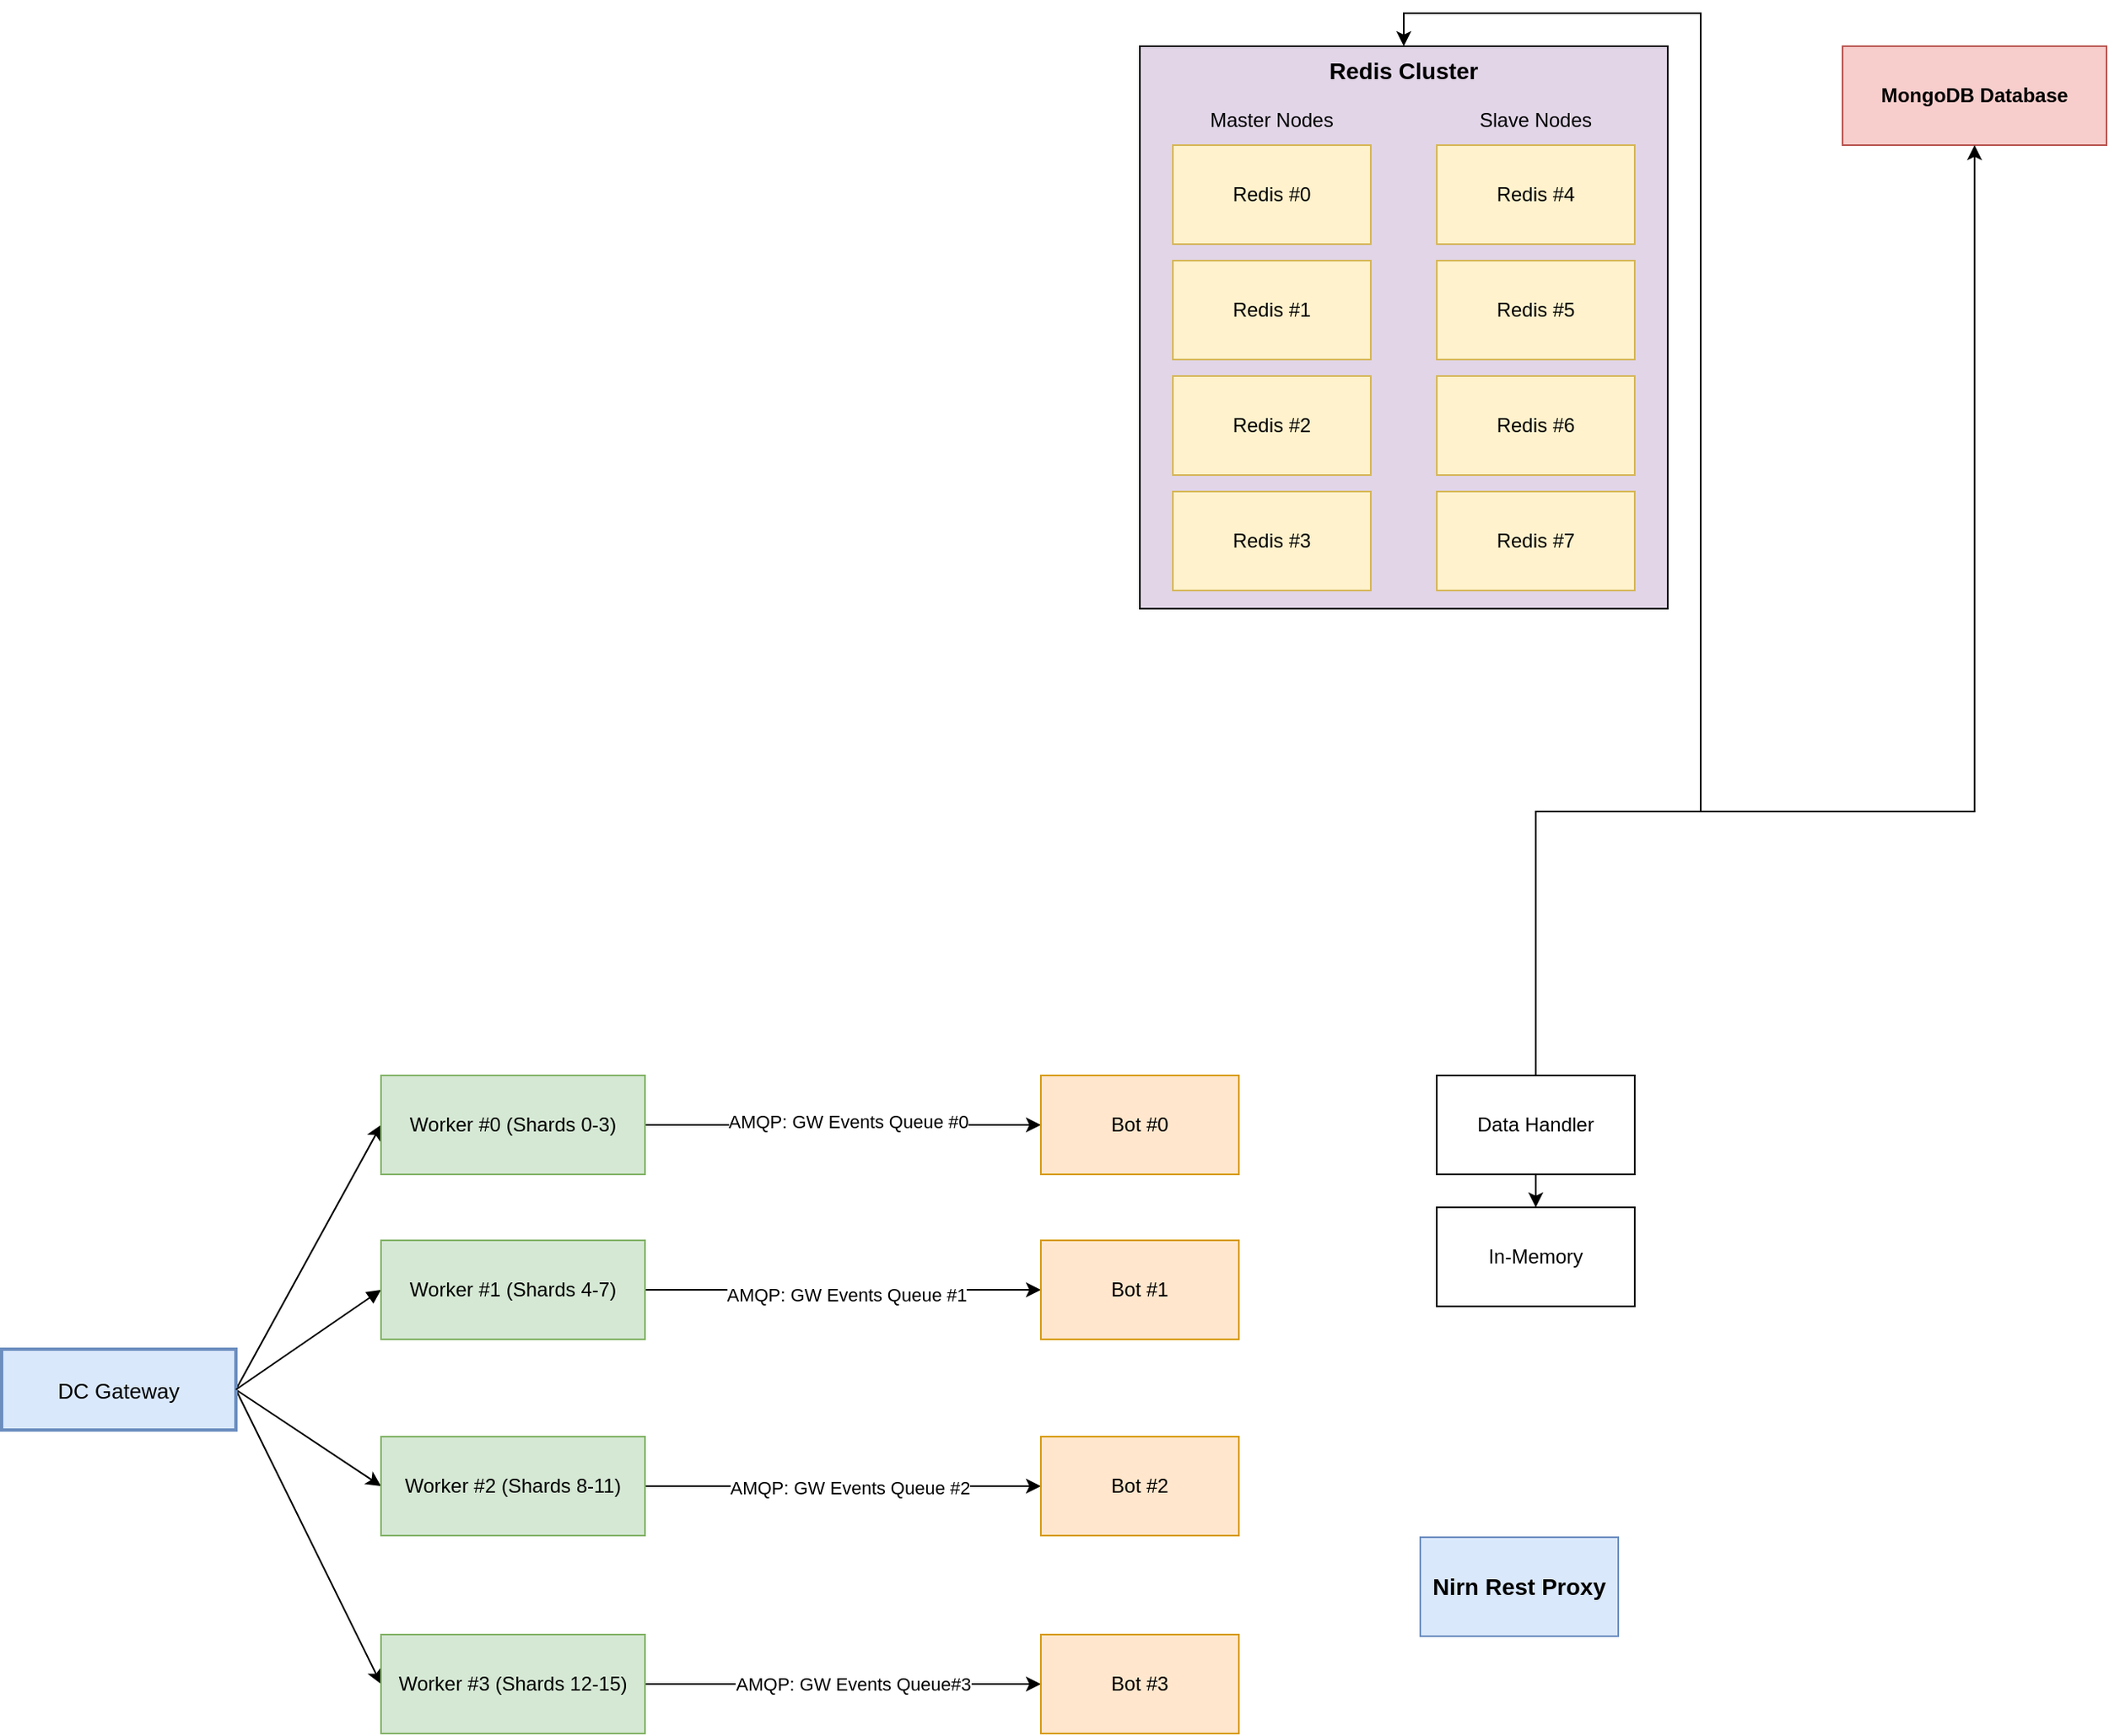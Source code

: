 <mxfile version="24.7.16">
  <diagram name="Seite-1" id="dqsLzKi4FgeO7Q9_Gg5U">
    <mxGraphModel dx="2253" dy="1950" grid="1" gridSize="10" guides="1" tooltips="1" connect="1" arrows="1" fold="1" page="1" pageScale="1" pageWidth="827" pageHeight="1169" math="0" shadow="0">
      <root>
        <mxCell id="0" />
        <mxCell id="1" parent="0" />
        <mxCell id="J-38YoUWlMMychKlFMu8-59" style="rounded=0;orthogonalLoop=1;jettySize=auto;html=1;strokeColor=default;entryX=0;entryY=0.5;entryDx=0;entryDy=0;exitX=1;exitY=0.5;exitDx=0;exitDy=0;" edge="1" parent="1" source="2" target="J-38YoUWlMMychKlFMu8-57">
          <mxGeometry relative="1" as="geometry" />
        </mxCell>
        <mxCell id="J-38YoUWlMMychKlFMu8-64" style="rounded=0;orthogonalLoop=1;jettySize=auto;html=1;entryX=0;entryY=0.5;entryDx=0;entryDy=0;exitX=1;exitY=0.5;exitDx=0;exitDy=0;" edge="1" parent="1" source="2" target="J-38YoUWlMMychKlFMu8-61">
          <mxGeometry relative="1" as="geometry" />
        </mxCell>
        <mxCell id="J-38YoUWlMMychKlFMu8-65" style="rounded=0;orthogonalLoop=1;jettySize=auto;html=1;entryX=0;entryY=0.5;entryDx=0;entryDy=0;exitX=1;exitY=0.5;exitDx=0;exitDy=0;" edge="1" parent="1" source="2" target="J-38YoUWlMMychKlFMu8-62">
          <mxGeometry relative="1" as="geometry" />
        </mxCell>
        <mxCell id="2" value="DC Gateway" style="whiteSpace=wrap;strokeWidth=2;labelBackgroundColor=none;labelBorderColor=none;horizontal=1;fontSize=13;fillColor=#dae8fc;strokeColor=#6c8ebf;" parent="1" vertex="1">
          <mxGeometry x="-390" y="206" width="142" height="49" as="geometry" />
        </mxCell>
        <mxCell id="J-38YoUWlMMychKlFMu8-72" style="edgeStyle=orthogonalEdgeStyle;rounded=0;orthogonalLoop=1;jettySize=auto;html=1;entryX=0;entryY=0.5;entryDx=0;entryDy=0;" edge="1" parent="1" source="J-38YoUWlMMychKlFMu8-57" target="J-38YoUWlMMychKlFMu8-68">
          <mxGeometry relative="1" as="geometry" />
        </mxCell>
        <mxCell id="J-38YoUWlMMychKlFMu8-81" value="AMQP: GW Events Queue #0" style="edgeLabel;html=1;align=center;verticalAlign=middle;resizable=0;points=[];" vertex="1" connectable="0" parent="J-38YoUWlMMychKlFMu8-72">
          <mxGeometry x="0.024" y="2" relative="1" as="geometry">
            <mxPoint as="offset" />
          </mxGeometry>
        </mxCell>
        <mxCell id="J-38YoUWlMMychKlFMu8-57" value="Worker #0 (Shards 0-3)" style="rounded=0;whiteSpace=wrap;html=1;fillColor=#d5e8d4;strokeColor=#82b366;" vertex="1" parent="1">
          <mxGeometry x="-160" y="40" width="160" height="60" as="geometry" />
        </mxCell>
        <mxCell id="J-38YoUWlMMychKlFMu8-74" style="edgeStyle=orthogonalEdgeStyle;rounded=0;orthogonalLoop=1;jettySize=auto;html=1;entryX=0;entryY=0.5;entryDx=0;entryDy=0;" edge="1" parent="1" source="J-38YoUWlMMychKlFMu8-61" target="J-38YoUWlMMychKlFMu8-70">
          <mxGeometry relative="1" as="geometry" />
        </mxCell>
        <mxCell id="J-38YoUWlMMychKlFMu8-79" value="AMQP: GW Events Queue #2" style="edgeLabel;html=1;align=center;verticalAlign=middle;resizable=0;points=[];" vertex="1" connectable="0" parent="J-38YoUWlMMychKlFMu8-74">
          <mxGeometry x="0.03" y="-1" relative="1" as="geometry">
            <mxPoint as="offset" />
          </mxGeometry>
        </mxCell>
        <mxCell id="J-38YoUWlMMychKlFMu8-61" value="Worker #2 (Shards 8-11)" style="rounded=0;whiteSpace=wrap;html=1;fillColor=#d5e8d4;strokeColor=#82b366;" vertex="1" parent="1">
          <mxGeometry x="-160" y="259" width="160" height="60" as="geometry" />
        </mxCell>
        <mxCell id="J-38YoUWlMMychKlFMu8-75" style="edgeStyle=orthogonalEdgeStyle;rounded=0;orthogonalLoop=1;jettySize=auto;html=1;" edge="1" parent="1" source="J-38YoUWlMMychKlFMu8-62" target="J-38YoUWlMMychKlFMu8-71">
          <mxGeometry relative="1" as="geometry" />
        </mxCell>
        <mxCell id="J-38YoUWlMMychKlFMu8-76" value="AMQP: GW Events Queue#3" style="edgeLabel;html=1;align=center;verticalAlign=middle;resizable=0;points=[];" vertex="1" connectable="0" parent="J-38YoUWlMMychKlFMu8-75">
          <mxGeometry x="0.157" y="1" relative="1" as="geometry">
            <mxPoint x="-13" y="1" as="offset" />
          </mxGeometry>
        </mxCell>
        <mxCell id="J-38YoUWlMMychKlFMu8-62" value="Worker #3&lt;span style=&quot;background-color: initial;&quot;&gt;&amp;nbsp;(Shards 12-15)&lt;/span&gt;" style="rounded=0;whiteSpace=wrap;html=1;fillColor=#d5e8d4;strokeColor=#82b366;" vertex="1" parent="1">
          <mxGeometry x="-160" y="379" width="160" height="60" as="geometry" />
        </mxCell>
        <mxCell id="J-38YoUWlMMychKlFMu8-63" value="" style="curved=1;startArrow=none;endArrow=block;exitX=1;exitY=0.5;entryX=0;entryY=0.5;entryDx=0;entryDy=0;exitDx=0;exitDy=0;" edge="1" parent="1" source="2" target="J-38YoUWlMMychKlFMu8-60">
          <mxGeometry relative="1" as="geometry">
            <Array as="points" />
            <mxPoint x="107" y="308" as="sourcePoint" />
            <mxPoint x="634" y="107" as="targetPoint" />
          </mxGeometry>
        </mxCell>
        <mxCell id="J-38YoUWlMMychKlFMu8-73" style="edgeStyle=orthogonalEdgeStyle;rounded=0;orthogonalLoop=1;jettySize=auto;html=1;" edge="1" parent="1" source="J-38YoUWlMMychKlFMu8-60" target="J-38YoUWlMMychKlFMu8-69">
          <mxGeometry relative="1" as="geometry" />
        </mxCell>
        <mxCell id="J-38YoUWlMMychKlFMu8-80" value="AMQP: GW Events Queue #1" style="edgeLabel;html=1;align=center;verticalAlign=middle;resizable=0;points=[];" vertex="1" connectable="0" parent="J-38YoUWlMMychKlFMu8-73">
          <mxGeometry x="0.017" y="-3" relative="1" as="geometry">
            <mxPoint as="offset" />
          </mxGeometry>
        </mxCell>
        <mxCell id="J-38YoUWlMMychKlFMu8-60" value="Worker #1 (Shards 4-7)" style="rounded=0;whiteSpace=wrap;html=1;fillColor=#d5e8d4;strokeColor=#82b366;" vertex="1" parent="1">
          <mxGeometry x="-160" y="140" width="160" height="60" as="geometry" />
        </mxCell>
        <mxCell id="J-38YoUWlMMychKlFMu8-68" value="Bot #0" style="rounded=0;whiteSpace=wrap;html=1;fillColor=#ffe6cc;strokeColor=#d79b00;" vertex="1" parent="1">
          <mxGeometry x="240" y="40" width="120" height="60" as="geometry" />
        </mxCell>
        <mxCell id="J-38YoUWlMMychKlFMu8-69" value="Bot #1" style="rounded=0;whiteSpace=wrap;html=1;fillColor=#ffe6cc;strokeColor=#d79b00;" vertex="1" parent="1">
          <mxGeometry x="240" y="140" width="120" height="60" as="geometry" />
        </mxCell>
        <mxCell id="J-38YoUWlMMychKlFMu8-70" value="Bot #2" style="rounded=0;whiteSpace=wrap;html=1;fillColor=#ffe6cc;strokeColor=#d79b00;" vertex="1" parent="1">
          <mxGeometry x="240" y="259" width="120" height="60" as="geometry" />
        </mxCell>
        <mxCell id="J-38YoUWlMMychKlFMu8-71" value="Bot #3" style="rounded=0;whiteSpace=wrap;html=1;fillColor=#ffe6cc;strokeColor=#d79b00;" vertex="1" parent="1">
          <mxGeometry x="240" y="379" width="120" height="60" as="geometry" />
        </mxCell>
        <mxCell id="J-38YoUWlMMychKlFMu8-82" value="MongoDB Database" style="rounded=0;whiteSpace=wrap;html=1;fillColor=#f8cecc;strokeColor=#b85450;fontStyle=1" vertex="1" parent="1">
          <mxGeometry x="726" y="-584" width="160" height="60" as="geometry" />
        </mxCell>
        <mxCell id="J-38YoUWlMMychKlFMu8-96" value="" style="group;fillColor=#e1d5e7;strokeColor=#9673a6;" vertex="1" connectable="0" parent="1">
          <mxGeometry x="300" y="-584" width="320" height="341" as="geometry" />
        </mxCell>
        <mxCell id="J-38YoUWlMMychKlFMu8-84" value="Redis #0" style="rounded=0;whiteSpace=wrap;html=1;fillColor=#fff2cc;strokeColor=#d6b656;" vertex="1" parent="J-38YoUWlMMychKlFMu8-96">
          <mxGeometry x="20" y="60" width="120" height="60" as="geometry" />
        </mxCell>
        <mxCell id="J-38YoUWlMMychKlFMu8-86" value="Redis #1" style="rounded=0;whiteSpace=wrap;html=1;fillColor=#fff2cc;strokeColor=#d6b656;" vertex="1" parent="J-38YoUWlMMychKlFMu8-96">
          <mxGeometry x="20" y="130" width="120" height="60" as="geometry" />
        </mxCell>
        <mxCell id="J-38YoUWlMMychKlFMu8-87" value="Redis #2" style="rounded=0;whiteSpace=wrap;html=1;fillColor=#fff2cc;strokeColor=#d6b656;" vertex="1" parent="J-38YoUWlMMychKlFMu8-96">
          <mxGeometry x="20" y="200" width="120" height="60" as="geometry" />
        </mxCell>
        <mxCell id="J-38YoUWlMMychKlFMu8-88" value="Redis #3" style="rounded=0;whiteSpace=wrap;html=1;fillColor=#fff2cc;strokeColor=#d6b656;" vertex="1" parent="J-38YoUWlMMychKlFMu8-96">
          <mxGeometry x="20" y="270" width="120" height="60" as="geometry" />
        </mxCell>
        <mxCell id="J-38YoUWlMMychKlFMu8-90" value="Master Nodes" style="text;html=1;align=center;verticalAlign=middle;whiteSpace=wrap;rounded=0;" vertex="1" parent="J-38YoUWlMMychKlFMu8-96">
          <mxGeometry x="20" y="30" width="120" height="30" as="geometry" />
        </mxCell>
        <mxCell id="J-38YoUWlMMychKlFMu8-91" value="Redis #7" style="rounded=0;whiteSpace=wrap;html=1;fillColor=#fff2cc;strokeColor=#d6b656;" vertex="1" parent="J-38YoUWlMMychKlFMu8-96">
          <mxGeometry x="180" y="270" width="120" height="60" as="geometry" />
        </mxCell>
        <mxCell id="J-38YoUWlMMychKlFMu8-92" value="Redis #6" style="rounded=0;whiteSpace=wrap;html=1;fillColor=#fff2cc;strokeColor=#d6b656;" vertex="1" parent="J-38YoUWlMMychKlFMu8-96">
          <mxGeometry x="180" y="200" width="120" height="60" as="geometry" />
        </mxCell>
        <mxCell id="J-38YoUWlMMychKlFMu8-93" value="Redis #5" style="rounded=0;whiteSpace=wrap;html=1;fillColor=#fff2cc;strokeColor=#d6b656;" vertex="1" parent="J-38YoUWlMMychKlFMu8-96">
          <mxGeometry x="180" y="130" width="120" height="60" as="geometry" />
        </mxCell>
        <mxCell id="J-38YoUWlMMychKlFMu8-94" value="Redis #4" style="rounded=0;whiteSpace=wrap;html=1;fillColor=#fff2cc;strokeColor=#d6b656;" vertex="1" parent="J-38YoUWlMMychKlFMu8-96">
          <mxGeometry x="180" y="60" width="120" height="60" as="geometry" />
        </mxCell>
        <mxCell id="J-38YoUWlMMychKlFMu8-95" value="Slave Nodes" style="text;html=1;align=center;verticalAlign=middle;whiteSpace=wrap;rounded=0;" vertex="1" parent="J-38YoUWlMMychKlFMu8-96">
          <mxGeometry x="180" y="30" width="120" height="30" as="geometry" />
        </mxCell>
        <mxCell id="J-38YoUWlMMychKlFMu8-85" value="&lt;font style=&quot;font-size: 14px;&quot;&gt;&lt;b&gt;Redis Cluster&lt;/b&gt;&lt;/font&gt;" style="rounded=0;whiteSpace=wrap;html=1;labelBackgroundColor=none;fontColor=default;fillColor=none;verticalAlign=top;" vertex="1" parent="J-38YoUWlMMychKlFMu8-96">
          <mxGeometry width="320" height="341" as="geometry" />
        </mxCell>
        <mxCell id="J-38YoUWlMMychKlFMu8-102" style="edgeStyle=orthogonalEdgeStyle;rounded=0;orthogonalLoop=1;jettySize=auto;html=1;entryX=0.5;entryY=0;entryDx=0;entryDy=0;" edge="1" parent="1" source="J-38YoUWlMMychKlFMu8-99" target="J-38YoUWlMMychKlFMu8-85">
          <mxGeometry relative="1" as="geometry">
            <Array as="points">
              <mxPoint x="540" y="-120" />
              <mxPoint x="640" y="-120" />
              <mxPoint x="640" y="-604" />
              <mxPoint x="460" y="-604" />
            </Array>
          </mxGeometry>
        </mxCell>
        <mxCell id="J-38YoUWlMMychKlFMu8-103" style="edgeStyle=orthogonalEdgeStyle;rounded=0;orthogonalLoop=1;jettySize=auto;html=1;entryX=0.5;entryY=1;entryDx=0;entryDy=0;exitX=0.5;exitY=0;exitDx=0;exitDy=0;" edge="1" parent="1" source="J-38YoUWlMMychKlFMu8-99" target="J-38YoUWlMMychKlFMu8-82">
          <mxGeometry relative="1" as="geometry">
            <Array as="points">
              <mxPoint x="540" y="-120" />
              <mxPoint x="806" y="-120" />
            </Array>
          </mxGeometry>
        </mxCell>
        <mxCell id="J-38YoUWlMMychKlFMu8-104" style="edgeStyle=orthogonalEdgeStyle;rounded=0;orthogonalLoop=1;jettySize=auto;html=1;" edge="1" parent="1" source="J-38YoUWlMMychKlFMu8-99" target="J-38YoUWlMMychKlFMu8-100">
          <mxGeometry relative="1" as="geometry" />
        </mxCell>
        <mxCell id="J-38YoUWlMMychKlFMu8-99" value="Data Handler" style="rounded=0;whiteSpace=wrap;html=1;" vertex="1" parent="1">
          <mxGeometry x="480" y="40" width="120" height="60" as="geometry" />
        </mxCell>
        <mxCell id="J-38YoUWlMMychKlFMu8-100" value="In-Memory" style="rounded=0;whiteSpace=wrap;html=1;" vertex="1" parent="1">
          <mxGeometry x="480" y="120" width="120" height="60" as="geometry" />
        </mxCell>
        <mxCell id="J-38YoUWlMMychKlFMu8-105" value="Nirn Rest Proxy" style="rounded=0;whiteSpace=wrap;html=1;fontStyle=1;fontSize=14;fillColor=#dae8fc;strokeColor=#6c8ebf;" vertex="1" parent="1">
          <mxGeometry x="470" y="320" width="120" height="60" as="geometry" />
        </mxCell>
      </root>
    </mxGraphModel>
  </diagram>
</mxfile>
